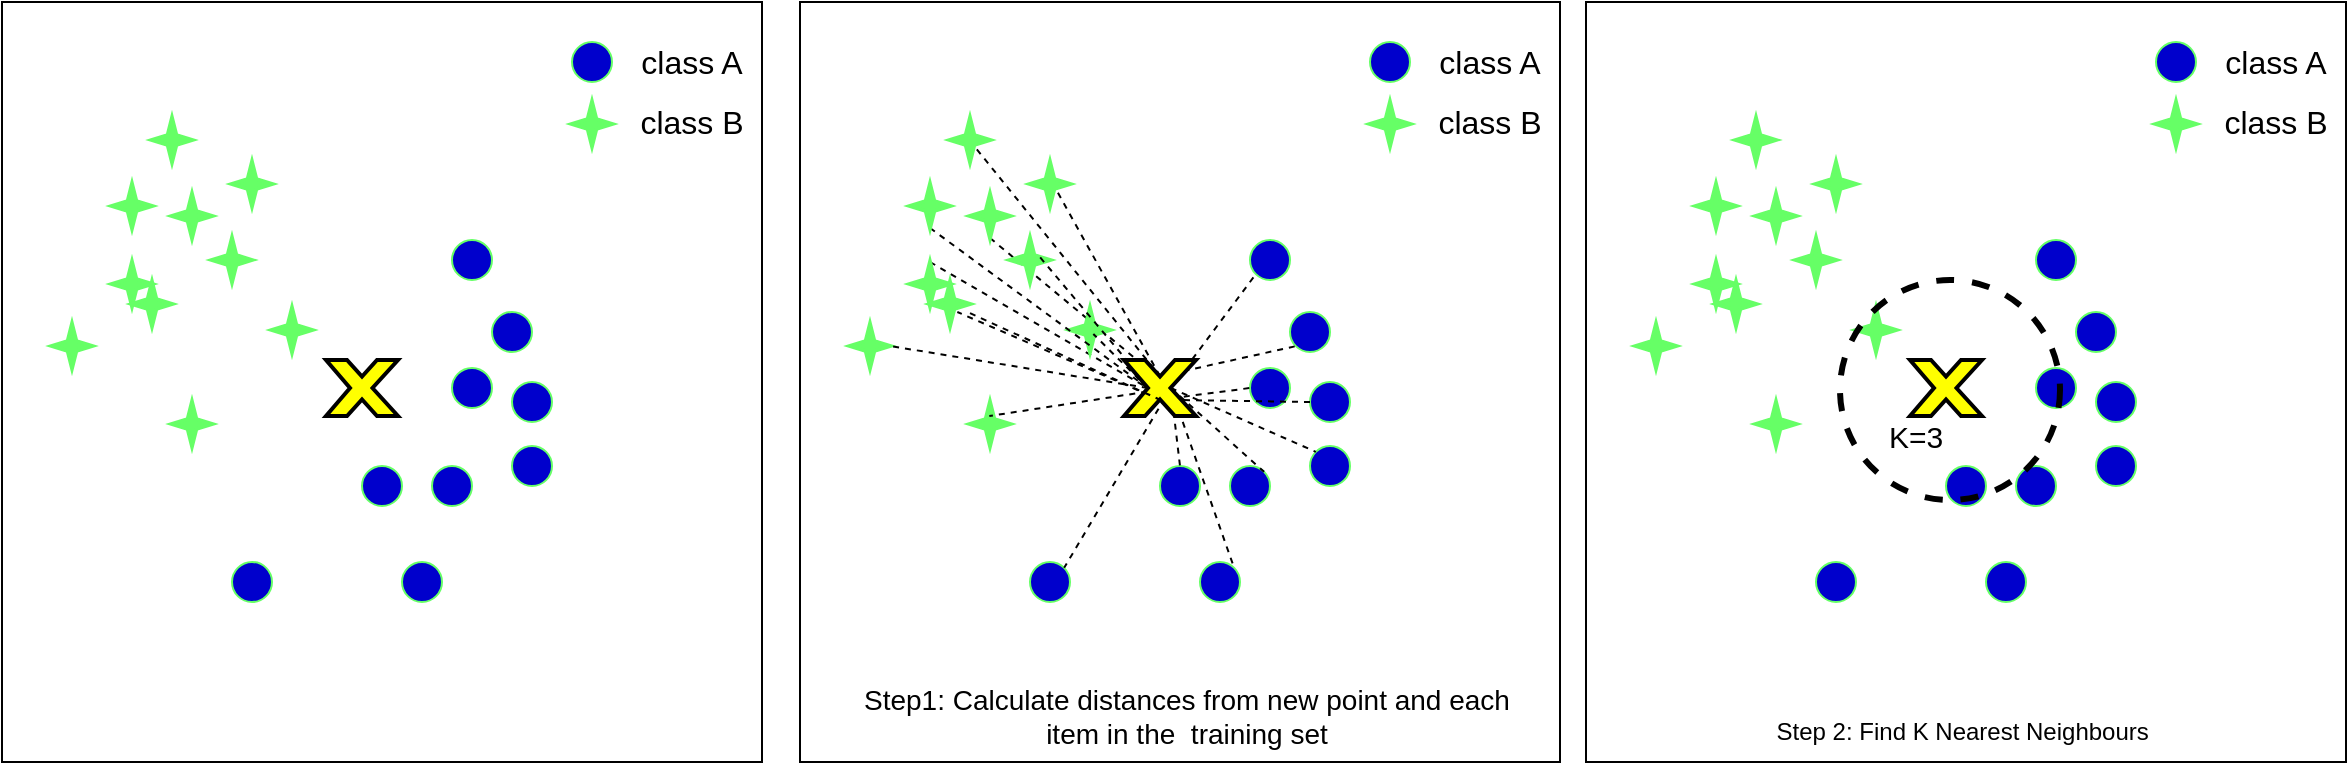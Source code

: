 <mxGraphModel dx="1090" dy="877" grid="0" gridSize="10" guides="1" tooltips="1" connect="1" arrows="1" fold="1" page="1" pageScale="1" pageWidth="827" pageHeight="1169" background="#ffffff"><root><mxCell id="0"/><mxCell id="1" parent="0"/><mxCell id="45" value="" style="group" vertex="1" connectable="0" parent="1"><mxGeometry x="35" y="40" width="380" height="380" as="geometry"/></mxCell><mxCell id="2" value="" style="whiteSpace=wrap;html=1;aspect=fixed;" vertex="1" parent="45"><mxGeometry width="380" height="380" as="geometry"/></mxCell><mxCell id="3" value="" style="shape=mxgraph.basic.4_point_star;whiteSpace=wrap;html=1;fillColor=#66FF66;strokeColor=#66FF66;strokeWidth=2" vertex="1" parent="45"><mxGeometry x="55" y="130" width="20" height="22" as="geometry"/></mxCell><mxCell id="4" value="" style="shape=mxgraph.basic.4_point_star;whiteSpace=wrap;html=1;fillColor=#66FF66;strokeColor=#66FF66;strokeWidth=2" vertex="1" parent="45"><mxGeometry x="65" y="140" width="20" height="22" as="geometry"/></mxCell><mxCell id="5" value="" style="shape=mxgraph.basic.4_point_star;whiteSpace=wrap;html=1;fillColor=#66FF66;strokeColor=#66FF66;strokeWidth=2" vertex="1" parent="45"><mxGeometry x="85" y="200" width="20" height="22" as="geometry"/></mxCell><mxCell id="6" value="" style="shape=mxgraph.basic.4_point_star;whiteSpace=wrap;html=1;fillColor=#66FF66;strokeColor=#66FF66;strokeWidth=2" vertex="1" parent="45"><mxGeometry x="85" y="96" width="20" height="22" as="geometry"/></mxCell><mxCell id="7" value="" style="shape=mxgraph.basic.4_point_star;whiteSpace=wrap;html=1;fillColor=#66FF66;strokeColor=#66FF66;strokeWidth=2" vertex="1" parent="45"><mxGeometry x="135" y="153" width="20" height="22" as="geometry"/></mxCell><mxCell id="8" value="" style="shape=mxgraph.basic.4_point_star;whiteSpace=wrap;html=1;fillColor=#66FF66;strokeColor=#66FF66;strokeWidth=2" vertex="1" parent="45"><mxGeometry x="75" y="58" width="20" height="22" as="geometry"/></mxCell><mxCell id="9" value="" style="shape=mxgraph.basic.4_point_star;whiteSpace=wrap;html=1;fillColor=#66FF66;strokeColor=#66FF66;strokeWidth=2" vertex="1" parent="45"><mxGeometry x="25" y="161" width="20" height="22" as="geometry"/></mxCell><mxCell id="10" value="" style="shape=mxgraph.basic.4_point_star;whiteSpace=wrap;html=1;fillColor=#66FF66;strokeColor=#66FF66;strokeWidth=2" vertex="1" parent="45"><mxGeometry x="105" y="118" width="20" height="22" as="geometry"/></mxCell><mxCell id="11" value="" style="shape=mxgraph.basic.4_point_star;whiteSpace=wrap;html=1;fillColor=#66FF66;strokeColor=#66FF66;strokeWidth=2" vertex="1" parent="45"><mxGeometry x="55" y="91" width="20" height="22" as="geometry"/></mxCell><mxCell id="12" value="" style="shape=mxgraph.basic.4_point_star;whiteSpace=wrap;html=1;fillColor=#66FF66;strokeColor=#66FF66;strokeWidth=2" vertex="1" parent="45"><mxGeometry x="115" y="80" width="20" height="22" as="geometry"/></mxCell><mxCell id="15" value="" style="ellipse;whiteSpace=wrap;html=1;aspect=fixed;strokeColor=#66FF66;fillColor=#0000CC;" vertex="1" parent="45"><mxGeometry x="225" y="119" width="20" height="20" as="geometry"/></mxCell><mxCell id="16" value="" style="ellipse;whiteSpace=wrap;html=1;aspect=fixed;strokeColor=#66FF66;fillColor=#0000CC;" vertex="1" parent="45"><mxGeometry x="245" y="155" width="20" height="20" as="geometry"/></mxCell><mxCell id="17" value="" style="ellipse;whiteSpace=wrap;html=1;aspect=fixed;strokeColor=#66FF66;fillColor=#0000CC;" vertex="1" parent="45"><mxGeometry x="200" y="280" width="20" height="20" as="geometry"/></mxCell><mxCell id="18" value="" style="ellipse;whiteSpace=wrap;html=1;aspect=fixed;strokeColor=#66FF66;fillColor=#0000CC;" vertex="1" parent="45"><mxGeometry x="115" y="280" width="20" height="20" as="geometry"/></mxCell><mxCell id="19" value="" style="ellipse;whiteSpace=wrap;html=1;aspect=fixed;strokeColor=#66FF66;fillColor=#0000CC;" vertex="1" parent="45"><mxGeometry x="255" y="190" width="20" height="20" as="geometry"/></mxCell><mxCell id="20" value="" style="ellipse;whiteSpace=wrap;html=1;aspect=fixed;strokeColor=#66FF66;fillColor=#0000CC;" vertex="1" parent="45"><mxGeometry x="180" y="232" width="20" height="20" as="geometry"/></mxCell><mxCell id="22" value="" style="ellipse;whiteSpace=wrap;html=1;aspect=fixed;strokeColor=#66FF66;fillColor=#0000CC;" vertex="1" parent="45"><mxGeometry x="215" y="232" width="20" height="20" as="geometry"/></mxCell><mxCell id="23" value="" style="ellipse;whiteSpace=wrap;html=1;aspect=fixed;strokeColor=#66FF66;fillColor=#0000CC;" vertex="1" parent="45"><mxGeometry x="255" y="222" width="20" height="20" as="geometry"/></mxCell><mxCell id="24" value="" style="ellipse;whiteSpace=wrap;html=1;aspect=fixed;strokeColor=#66FF66;fillColor=#0000CC;" vertex="1" parent="45"><mxGeometry x="225" y="183" width="20" height="20" as="geometry"/></mxCell><mxCell id="40" value="" style="shape=mxgraph.basic.x;whiteSpace=wrap;html=1;fillColor=#FFFF00;strokeColor=#000000;strokeWidth=2" vertex="1" parent="45"><mxGeometry x="162" y="179" width="36" height="28" as="geometry"/></mxCell><mxCell id="43" value="" style="group" vertex="1" connectable="0" parent="45"><mxGeometry x="285" y="20" width="90" height="52" as="geometry"/></mxCell><mxCell id="41" value="" style="group" vertex="1" connectable="0" parent="43"><mxGeometry width="90" height="20" as="geometry"/></mxCell><mxCell id="21" value="" style="ellipse;whiteSpace=wrap;html=1;aspect=fixed;strokeColor=#66FF66;fillColor=#0000CC;" vertex="1" parent="41"><mxGeometry width="20" height="20" as="geometry"/></mxCell><mxCell id="33" value="&lt;span&gt;&lt;font style=&quot;font-size: 16px&quot;&gt;class A&lt;/font&gt;&lt;/span&gt;&lt;br&gt;" style="text;html=1;strokeColor=none;fillColor=none;align=center;verticalAlign=middle;whiteSpace=wrap;rounded=0;" vertex="1" parent="41"><mxGeometry x="30" width="60" height="20" as="geometry"/></mxCell><mxCell id="42" value="" style="group" vertex="1" connectable="0" parent="43"><mxGeometry y="30" width="90" height="22" as="geometry"/></mxCell><mxCell id="38" value="&lt;span&gt;&lt;font style=&quot;font-size: 16px&quot;&gt;class B&lt;/font&gt;&lt;/span&gt;&lt;br&gt;" style="text;html=1;strokeColor=none;fillColor=none;align=center;verticalAlign=middle;whiteSpace=wrap;rounded=0;" vertex="1" parent="42"><mxGeometry x="30" width="60" height="20" as="geometry"/></mxCell><mxCell id="39" value="" style="shape=mxgraph.basic.4_point_star;whiteSpace=wrap;html=1;fillColor=#66FF66;strokeColor=#66FF66;strokeWidth=2" vertex="1" parent="42"><mxGeometry width="20" height="22" as="geometry"/></mxCell><mxCell id="46" value="" style="group" vertex="1" connectable="0" parent="1"><mxGeometry x="434" y="40" width="380" height="380" as="geometry"/></mxCell><mxCell id="47" value="" style="whiteSpace=wrap;html=1;aspect=fixed;" vertex="1" parent="46"><mxGeometry width="380" height="380" as="geometry"/></mxCell><mxCell id="99" style="edgeStyle=none;rounded=0;html=1;exitX=0.5;exitY=0;exitPerimeter=0;entryX=0.33;entryY=0.5;entryPerimeter=0;dashed=1;endArrow=none;endFill=0;jettySize=auto;orthogonalLoop=1;" edge="1" parent="46" source="48" target="67"><mxGeometry relative="1" as="geometry"/></mxCell><mxCell id="48" value="" style="shape=mxgraph.basic.4_point_star;whiteSpace=wrap;html=1;fillColor=#66FF66;strokeColor=#66FF66;strokeWidth=2" vertex="1" parent="46"><mxGeometry x="55" y="130" width="20" height="22" as="geometry"/></mxCell><mxCell id="49" value="" style="shape=mxgraph.basic.4_point_star;whiteSpace=wrap;html=1;fillColor=#66FF66;strokeColor=#66FF66;strokeWidth=2" vertex="1" parent="46"><mxGeometry x="65" y="140" width="20" height="22" as="geometry"/></mxCell><mxCell id="50" value="" style="shape=mxgraph.basic.4_point_star;whiteSpace=wrap;html=1;fillColor=#66FF66;strokeColor=#66FF66;strokeWidth=2" vertex="1" parent="46"><mxGeometry x="85" y="200" width="20" height="22" as="geometry"/></mxCell><mxCell id="98" style="edgeStyle=none;rounded=0;html=1;exitX=0.5;exitY=1;exitPerimeter=0;entryX=0.65;entryY=0.5;entryPerimeter=0;dashed=1;endArrow=none;endFill=0;jettySize=auto;orthogonalLoop=1;" edge="1" parent="46" source="51" target="67"><mxGeometry relative="1" as="geometry"/></mxCell><mxCell id="51" value="" style="shape=mxgraph.basic.4_point_star;whiteSpace=wrap;html=1;fillColor=#66FF66;strokeColor=#66FF66;strokeWidth=2" vertex="1" parent="46"><mxGeometry x="85" y="96" width="20" height="22" as="geometry"/></mxCell><mxCell id="52" value="" style="shape=mxgraph.basic.4_point_star;whiteSpace=wrap;html=1;fillColor=#66FF66;strokeColor=#66FF66;strokeWidth=2" vertex="1" parent="46"><mxGeometry x="135" y="153" width="20" height="22" as="geometry"/></mxCell><mxCell id="96" style="edgeStyle=none;rounded=0;html=1;exitX=0.483;exitY=0.501;exitPerimeter=0;entryX=0.5;entryY=0.29;entryPerimeter=0;dashed=1;endArrow=none;endFill=0;jettySize=auto;orthogonalLoop=1;" edge="1" parent="46" source="53" target="67"><mxGeometry relative="1" as="geometry"/></mxCell><mxCell id="53" value="" style="shape=mxgraph.basic.4_point_star;whiteSpace=wrap;html=1;fillColor=#66FF66;strokeColor=#66FF66;strokeWidth=2" vertex="1" parent="46"><mxGeometry x="75" y="58" width="20" height="22" as="geometry"/></mxCell><mxCell id="54" value="" style="shape=mxgraph.basic.4_point_star;whiteSpace=wrap;html=1;fillColor=#66FF66;strokeColor=#66FF66;strokeWidth=2" vertex="1" parent="46"><mxGeometry x="25" y="161" width="20" height="22" as="geometry"/></mxCell><mxCell id="55" value="" style="shape=mxgraph.basic.4_point_star;whiteSpace=wrap;html=1;fillColor=#66FF66;strokeColor=#66FF66;strokeWidth=2" vertex="1" parent="46"><mxGeometry x="105" y="118" width="20" height="22" as="geometry"/></mxCell><mxCell id="97" style="edgeStyle=none;rounded=0;html=1;exitX=0.5;exitY=1;exitPerimeter=0;entryX=0.33;entryY=0.5;entryPerimeter=0;dashed=1;endArrow=none;endFill=0;jettySize=auto;orthogonalLoop=1;" edge="1" parent="46" source="56" target="67"><mxGeometry relative="1" as="geometry"/></mxCell><mxCell id="56" value="" style="shape=mxgraph.basic.4_point_star;whiteSpace=wrap;html=1;fillColor=#66FF66;strokeColor=#66FF66;strokeWidth=2" vertex="1" parent="46"><mxGeometry x="55" y="91" width="20" height="22" as="geometry"/></mxCell><mxCell id="57" value="" style="shape=mxgraph.basic.4_point_star;whiteSpace=wrap;html=1;fillColor=#66FF66;strokeColor=#66FF66;strokeWidth=2" vertex="1" parent="46"><mxGeometry x="115" y="80" width="20" height="22" as="geometry"/></mxCell><mxCell id="58" value="" style="ellipse;whiteSpace=wrap;html=1;aspect=fixed;strokeColor=#66FF66;fillColor=#0000CC;" vertex="1" parent="46"><mxGeometry x="225" y="119" width="20" height="20" as="geometry"/></mxCell><mxCell id="59" value="" style="ellipse;whiteSpace=wrap;html=1;aspect=fixed;strokeColor=#66FF66;fillColor=#0000CC;" vertex="1" parent="46"><mxGeometry x="245" y="155" width="20" height="20" as="geometry"/></mxCell><mxCell id="60" value="" style="ellipse;whiteSpace=wrap;html=1;aspect=fixed;strokeColor=#66FF66;fillColor=#0000CC;" vertex="1" parent="46"><mxGeometry x="200" y="280" width="20" height="20" as="geometry"/></mxCell><mxCell id="61" value="" style="ellipse;whiteSpace=wrap;html=1;aspect=fixed;strokeColor=#66FF66;fillColor=#0000CC;" vertex="1" parent="46"><mxGeometry x="115" y="280" width="20" height="20" as="geometry"/></mxCell><mxCell id="62" value="" style="ellipse;whiteSpace=wrap;html=1;aspect=fixed;strokeColor=#66FF66;fillColor=#0000CC;" vertex="1" parent="46"><mxGeometry x="255" y="190" width="20" height="20" as="geometry"/></mxCell><mxCell id="63" value="" style="ellipse;whiteSpace=wrap;html=1;aspect=fixed;strokeColor=#66FF66;fillColor=#0000CC;" vertex="1" parent="46"><mxGeometry x="180" y="232" width="20" height="20" as="geometry"/></mxCell><mxCell id="64" value="" style="ellipse;whiteSpace=wrap;html=1;aspect=fixed;strokeColor=#66FF66;fillColor=#0000CC;" vertex="1" parent="46"><mxGeometry x="215" y="232" width="20" height="20" as="geometry"/></mxCell><mxCell id="65" value="" style="ellipse;whiteSpace=wrap;html=1;aspect=fixed;strokeColor=#66FF66;fillColor=#0000CC;" vertex="1" parent="46"><mxGeometry x="255" y="222" width="20" height="20" as="geometry"/></mxCell><mxCell id="66" value="" style="ellipse;whiteSpace=wrap;html=1;aspect=fixed;strokeColor=#66FF66;fillColor=#0000CC;" vertex="1" parent="46"><mxGeometry x="225" y="183" width="20" height="20" as="geometry"/></mxCell><mxCell id="81" style="rounded=0;html=1;exitX=0.65;exitY=0.5;exitPerimeter=0;entryX=0;entryY=1;jettySize=auto;orthogonalLoop=1;dashed=1;endArrow=none;endFill=0;" edge="1" parent="46" source="67" target="58"><mxGeometry relative="1" as="geometry"/></mxCell><mxCell id="82" style="edgeStyle=none;rounded=0;html=1;exitX=0.5;exitY=0.29;exitPerimeter=0;entryX=0;entryY=1;dashed=1;endArrow=none;endFill=0;jettySize=auto;orthogonalLoop=1;" edge="1" parent="46" source="67" target="59"><mxGeometry relative="1" as="geometry"/></mxCell><mxCell id="83" style="edgeStyle=none;rounded=0;html=1;exitX=0.5;exitY=0.71;exitPerimeter=0;entryX=0;entryY=0.5;dashed=1;endArrow=none;endFill=0;jettySize=auto;orthogonalLoop=1;" edge="1" parent="46" source="67" target="66"><mxGeometry relative="1" as="geometry"/></mxCell><mxCell id="84" style="edgeStyle=none;rounded=0;html=1;exitX=0.5;exitY=0.71;exitPerimeter=0;entryX=0;entryY=0.5;dashed=1;endArrow=none;endFill=0;jettySize=auto;orthogonalLoop=1;" edge="1" parent="46" source="67" target="62"><mxGeometry relative="1" as="geometry"/></mxCell><mxCell id="85" style="edgeStyle=none;rounded=0;html=1;exitX=0.65;exitY=0.5;exitPerimeter=0;entryX=0;entryY=0;dashed=1;endArrow=none;endFill=0;jettySize=auto;orthogonalLoop=1;" edge="1" parent="46" source="67" target="65"><mxGeometry relative="1" as="geometry"/></mxCell><mxCell id="86" style="edgeStyle=none;rounded=0;html=1;exitX=0.65;exitY=0.5;exitPerimeter=0;entryX=1;entryY=0;dashed=1;endArrow=none;endFill=0;jettySize=auto;orthogonalLoop=1;" edge="1" parent="46" source="67" target="64"><mxGeometry relative="1" as="geometry"/></mxCell><mxCell id="87" style="edgeStyle=none;rounded=0;html=1;exitX=0.65;exitY=0.5;exitPerimeter=0;entryX=0.5;entryY=0;dashed=1;endArrow=none;endFill=0;jettySize=auto;orthogonalLoop=1;" edge="1" parent="46" source="67" target="63"><mxGeometry relative="1" as="geometry"/></mxCell><mxCell id="88" style="edgeStyle=none;rounded=0;html=1;exitX=0.65;exitY=0.5;exitPerimeter=0;entryX=1;entryY=0;dashed=1;endArrow=none;endFill=0;jettySize=auto;orthogonalLoop=1;" edge="1" parent="46" source="67" target="60"><mxGeometry relative="1" as="geometry"/></mxCell><mxCell id="89" style="edgeStyle=none;rounded=0;html=1;exitX=0.65;exitY=0.5;exitPerimeter=0;entryX=1;entryY=0;dashed=1;endArrow=none;endFill=0;jettySize=auto;orthogonalLoop=1;" edge="1" parent="46" source="67" target="61"><mxGeometry relative="1" as="geometry"/></mxCell><mxCell id="90" style="edgeStyle=none;rounded=0;html=1;exitX=0.65;exitY=0.5;exitPerimeter=0;entryX=0.483;entryY=0.319;entryPerimeter=0;dashed=1;endArrow=none;endFill=0;jettySize=auto;orthogonalLoop=1;" edge="1" parent="46" source="67" target="50"><mxGeometry relative="1" as="geometry"/></mxCell><mxCell id="91" style="edgeStyle=none;rounded=0;html=1;exitX=0.33;exitY=0.5;exitPerimeter=0;entryX=0.583;entryY=0.591;entryPerimeter=0;dashed=1;endArrow=none;endFill=0;jettySize=auto;orthogonalLoop=1;" edge="1" parent="46" source="67" target="52"><mxGeometry relative="1" as="geometry"/></mxCell><mxCell id="92" style="edgeStyle=none;rounded=0;html=1;exitX=0.33;exitY=0.5;exitPerimeter=0;entryX=1;entryY=0.5;entryPerimeter=0;dashed=1;endArrow=none;endFill=0;jettySize=auto;orthogonalLoop=1;" edge="1" parent="46" source="67" target="54"><mxGeometry relative="1" as="geometry"/></mxCell><mxCell id="93" style="edgeStyle=none;rounded=0;html=1;exitX=0.5;exitY=0.71;exitPerimeter=0;entryX=0.683;entryY=0.682;entryPerimeter=0;dashed=1;endArrow=none;endFill=0;jettySize=auto;orthogonalLoop=1;" edge="1" parent="46" source="67" target="49"><mxGeometry relative="1" as="geometry"/></mxCell><mxCell id="94" style="edgeStyle=none;rounded=0;html=1;exitX=0.5;exitY=0.71;exitPerimeter=0;entryX=0.683;entryY=0.364;entryPerimeter=0;dashed=1;endArrow=none;endFill=0;jettySize=auto;orthogonalLoop=1;" edge="1" parent="46" source="67" target="55"><mxGeometry relative="1" as="geometry"/></mxCell><mxCell id="95" style="edgeStyle=none;rounded=0;html=1;exitX=0.5;exitY=0.29;exitPerimeter=0;entryX=0.633;entryY=0.591;entryPerimeter=0;dashed=1;endArrow=none;endFill=0;jettySize=auto;orthogonalLoop=1;" edge="1" parent="46" source="67" target="57"><mxGeometry relative="1" as="geometry"/></mxCell><mxCell id="67" value="" style="shape=mxgraph.basic.x;whiteSpace=wrap;html=1;fillColor=#FFFF00;strokeColor=#000000;strokeWidth=2" vertex="1" parent="46"><mxGeometry x="162" y="179" width="36" height="28" as="geometry"/></mxCell><mxCell id="68" value="" style="group" vertex="1" connectable="0" parent="46"><mxGeometry x="285" y="20" width="90" height="52" as="geometry"/></mxCell><mxCell id="69" value="" style="group" vertex="1" connectable="0" parent="68"><mxGeometry width="90" height="20" as="geometry"/></mxCell><mxCell id="70" value="" style="ellipse;whiteSpace=wrap;html=1;aspect=fixed;strokeColor=#66FF66;fillColor=#0000CC;" vertex="1" parent="69"><mxGeometry width="20" height="20" as="geometry"/></mxCell><mxCell id="71" value="&lt;span&gt;&lt;font style=&quot;font-size: 16px&quot;&gt;class A&lt;/font&gt;&lt;/span&gt;&lt;br&gt;" style="text;html=1;strokeColor=none;fillColor=none;align=center;verticalAlign=middle;whiteSpace=wrap;rounded=0;" vertex="1" parent="69"><mxGeometry x="30" width="60" height="20" as="geometry"/></mxCell><mxCell id="72" value="" style="group" vertex="1" connectable="0" parent="68"><mxGeometry y="30" width="90" height="22" as="geometry"/></mxCell><mxCell id="73" value="&lt;span&gt;&lt;font style=&quot;font-size: 16px&quot;&gt;class B&lt;/font&gt;&lt;/span&gt;&lt;br&gt;" style="text;html=1;strokeColor=none;fillColor=none;align=center;verticalAlign=middle;whiteSpace=wrap;rounded=0;" vertex="1" parent="72"><mxGeometry x="30" width="60" height="20" as="geometry"/></mxCell><mxCell id="74" value="" style="shape=mxgraph.basic.4_point_star;whiteSpace=wrap;html=1;fillColor=#66FF66;strokeColor=#66FF66;strokeWidth=2" vertex="1" parent="72"><mxGeometry width="20" height="22" as="geometry"/></mxCell><mxCell id="101" value="&lt;font style=&quot;font-size: 14px&quot;&gt;Step1: Calculate distances from new point and each item in the &amp;nbsp;training set&lt;/font&gt;" style="text;html=1;strokeColor=none;fillColor=none;align=center;verticalAlign=middle;whiteSpace=wrap;rounded=0;" vertex="1" parent="46"><mxGeometry x="17" y="347" width="353" height="20" as="geometry"/></mxCell><mxCell id="100" style="edgeStyle=none;rounded=0;html=1;dashed=1;endArrow=none;endFill=0;jettySize=auto;orthogonalLoop=1;entryX=0.5;entryY=0.71;entryPerimeter=0;" edge="1" parent="46" source="49" target="67"><mxGeometry relative="1" as="geometry"><mxPoint x="-324" y="560" as="targetPoint"/></mxGeometry></mxCell><mxCell id="183" value="" style="group" vertex="1" connectable="0" parent="1"><mxGeometry x="827" y="40" width="380" height="380" as="geometry"/></mxCell><mxCell id="151" value="" style="group;strokeColor=#000000;" vertex="1" connectable="0" parent="183"><mxGeometry width="380" height="380" as="geometry"/></mxCell><mxCell id="152" value="" style="whiteSpace=wrap;html=1;aspect=fixed;" vertex="1" parent="151"><mxGeometry width="380" height="380" as="geometry"/></mxCell><mxCell id="153" value="" style="shape=mxgraph.basic.4_point_star;whiteSpace=wrap;html=1;fillColor=#66FF66;strokeColor=#66FF66;strokeWidth=2" vertex="1" parent="151"><mxGeometry x="55" y="130" width="20" height="22" as="geometry"/></mxCell><mxCell id="154" value="" style="shape=mxgraph.basic.4_point_star;whiteSpace=wrap;html=1;fillColor=#66FF66;strokeColor=#66FF66;strokeWidth=2" vertex="1" parent="151"><mxGeometry x="65" y="140" width="20" height="22" as="geometry"/></mxCell><mxCell id="155" value="" style="shape=mxgraph.basic.4_point_star;whiteSpace=wrap;html=1;fillColor=#66FF66;strokeColor=#66FF66;strokeWidth=2" vertex="1" parent="151"><mxGeometry x="85" y="200" width="20" height="22" as="geometry"/></mxCell><mxCell id="156" value="" style="shape=mxgraph.basic.4_point_star;whiteSpace=wrap;html=1;fillColor=#66FF66;strokeColor=#66FF66;strokeWidth=2" vertex="1" parent="151"><mxGeometry x="85" y="96" width="20" height="22" as="geometry"/></mxCell><mxCell id="157" value="" style="shape=mxgraph.basic.4_point_star;whiteSpace=wrap;html=1;fillColor=#66FF66;strokeColor=#66FF66;strokeWidth=2" vertex="1" parent="151"><mxGeometry x="135" y="153" width="20" height="22" as="geometry"/></mxCell><mxCell id="158" value="" style="shape=mxgraph.basic.4_point_star;whiteSpace=wrap;html=1;fillColor=#66FF66;strokeColor=#66FF66;strokeWidth=2" vertex="1" parent="151"><mxGeometry x="75" y="58" width="20" height="22" as="geometry"/></mxCell><mxCell id="159" value="" style="shape=mxgraph.basic.4_point_star;whiteSpace=wrap;html=1;fillColor=#66FF66;strokeColor=#66FF66;strokeWidth=2" vertex="1" parent="151"><mxGeometry x="25" y="161" width="20" height="22" as="geometry"/></mxCell><mxCell id="160" value="" style="shape=mxgraph.basic.4_point_star;whiteSpace=wrap;html=1;fillColor=#66FF66;strokeColor=#66FF66;strokeWidth=2" vertex="1" parent="151"><mxGeometry x="105" y="118" width="20" height="22" as="geometry"/></mxCell><mxCell id="161" value="" style="shape=mxgraph.basic.4_point_star;whiteSpace=wrap;html=1;fillColor=#66FF66;strokeColor=#66FF66;strokeWidth=2" vertex="1" parent="151"><mxGeometry x="55" y="91" width="20" height="22" as="geometry"/></mxCell><mxCell id="162" value="" style="shape=mxgraph.basic.4_point_star;whiteSpace=wrap;html=1;fillColor=#66FF66;strokeColor=#66FF66;strokeWidth=2" vertex="1" parent="151"><mxGeometry x="115" y="80" width="20" height="22" as="geometry"/></mxCell><mxCell id="163" value="" style="ellipse;whiteSpace=wrap;html=1;aspect=fixed;strokeColor=#66FF66;fillColor=#0000CC;" vertex="1" parent="151"><mxGeometry x="225" y="119" width="20" height="20" as="geometry"/></mxCell><mxCell id="164" value="" style="ellipse;whiteSpace=wrap;html=1;aspect=fixed;strokeColor=#66FF66;fillColor=#0000CC;" vertex="1" parent="151"><mxGeometry x="245" y="155" width="20" height="20" as="geometry"/></mxCell><mxCell id="165" value="" style="ellipse;whiteSpace=wrap;html=1;aspect=fixed;strokeColor=#66FF66;fillColor=#0000CC;" vertex="1" parent="151"><mxGeometry x="200" y="280" width="20" height="20" as="geometry"/></mxCell><mxCell id="166" value="" style="ellipse;whiteSpace=wrap;html=1;aspect=fixed;strokeColor=#66FF66;fillColor=#0000CC;" vertex="1" parent="151"><mxGeometry x="115" y="280" width="20" height="20" as="geometry"/></mxCell><mxCell id="167" value="" style="ellipse;whiteSpace=wrap;html=1;aspect=fixed;strokeColor=#66FF66;fillColor=#0000CC;" vertex="1" parent="151"><mxGeometry x="255" y="190" width="20" height="20" as="geometry"/></mxCell><mxCell id="168" value="" style="ellipse;whiteSpace=wrap;html=1;aspect=fixed;strokeColor=#66FF66;fillColor=#0000CC;" vertex="1" parent="151"><mxGeometry x="180" y="232" width="20" height="20" as="geometry"/></mxCell><mxCell id="169" value="" style="ellipse;whiteSpace=wrap;html=1;aspect=fixed;strokeColor=#66FF66;fillColor=#0000CC;" vertex="1" parent="151"><mxGeometry x="215" y="232" width="20" height="20" as="geometry"/></mxCell><mxCell id="170" value="" style="ellipse;whiteSpace=wrap;html=1;aspect=fixed;strokeColor=#66FF66;fillColor=#0000CC;" vertex="1" parent="151"><mxGeometry x="255" y="222" width="20" height="20" as="geometry"/></mxCell><mxCell id="171" value="" style="ellipse;whiteSpace=wrap;html=1;aspect=fixed;strokeColor=#66FF66;fillColor=#0000CC;" vertex="1" parent="151"><mxGeometry x="225" y="183" width="20" height="20" as="geometry"/></mxCell><mxCell id="172" value="" style="shape=mxgraph.basic.x;whiteSpace=wrap;html=1;fillColor=#FFFF00;strokeColor=#000000;strokeWidth=2" vertex="1" parent="151"><mxGeometry x="162" y="179" width="36" height="28" as="geometry"/></mxCell><mxCell id="173" value="" style="group" vertex="1" connectable="0" parent="151"><mxGeometry x="285" y="20" width="90" height="52" as="geometry"/></mxCell><mxCell id="174" value="" style="group" vertex="1" connectable="0" parent="173"><mxGeometry width="90" height="20" as="geometry"/></mxCell><mxCell id="175" value="" style="ellipse;whiteSpace=wrap;html=1;aspect=fixed;strokeColor=#66FF66;fillColor=#0000CC;" vertex="1" parent="174"><mxGeometry width="20" height="20" as="geometry"/></mxCell><mxCell id="176" value="&lt;span&gt;&lt;font style=&quot;font-size: 16px&quot;&gt;class A&lt;/font&gt;&lt;/span&gt;&lt;br&gt;" style="text;html=1;strokeColor=none;fillColor=none;align=center;verticalAlign=middle;whiteSpace=wrap;rounded=0;" vertex="1" parent="174"><mxGeometry x="30" width="60" height="20" as="geometry"/></mxCell><mxCell id="177" value="" style="group" vertex="1" connectable="0" parent="173"><mxGeometry y="30" width="90" height="22" as="geometry"/></mxCell><mxCell id="178" value="&lt;span&gt;&lt;font style=&quot;font-size: 16px&quot;&gt;class B&lt;/font&gt;&lt;/span&gt;&lt;br&gt;" style="text;html=1;strokeColor=none;fillColor=none;align=center;verticalAlign=middle;whiteSpace=wrap;rounded=0;" vertex="1" parent="177"><mxGeometry x="30" width="60" height="20" as="geometry"/></mxCell><mxCell id="179" value="" style="shape=mxgraph.basic.4_point_star;whiteSpace=wrap;html=1;fillColor=#66FF66;strokeColor=#66FF66;strokeWidth=2" vertex="1" parent="177"><mxGeometry width="20" height="22" as="geometry"/></mxCell><mxCell id="180" value="" style="ellipse;whiteSpace=wrap;html=1;aspect=fixed;strokeColor=#000000;fillColor=none;dashed=1;strokeWidth=3;perimeterSpacing=1;" vertex="1" parent="151"><mxGeometry x="127" y="139" width="110" height="110" as="geometry"/></mxCell><mxCell id="181" style="edgeStyle=none;rounded=0;html=1;exitX=0.5;exitY=0;entryX=0.5;entryY=0;dashed=1;endArrow=none;endFill=0;jettySize=auto;orthogonalLoop=1;" edge="1" parent="151" source="180" target="180"><mxGeometry relative="1" as="geometry"/></mxCell><mxCell id="182" value="Step 2: Find K Nearest Neighbours&amp;nbsp;" style="text;html=1;strokeColor=none;fillColor=none;align=center;verticalAlign=middle;whiteSpace=wrap;rounded=0;dashed=1;" vertex="1" parent="151"><mxGeometry x="5" y="350" width="370" height="30" as="geometry"/></mxCell><mxCell id="184" value="&lt;font style=&quot;font-size: 15px&quot;&gt;K=3&lt;/font&gt;" style="text;html=1;strokeColor=none;fillColor=none;align=center;verticalAlign=middle;whiteSpace=wrap;rounded=0;dashed=1;" vertex="1" parent="151"><mxGeometry x="145" y="207" width="40" height="20" as="geometry"/></mxCell></root></mxGraphModel>